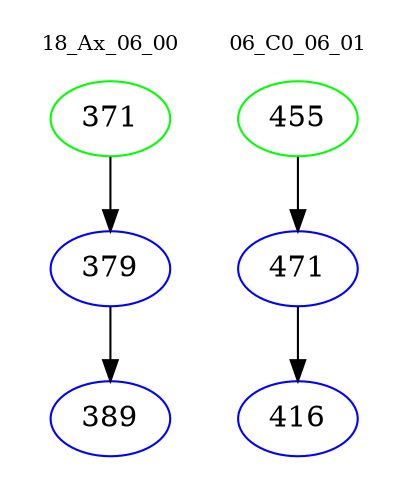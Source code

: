 digraph{
subgraph cluster_0 {
color = white
label = "18_Ax_06_00";
fontsize=10;
T0_371 [label="371", color="green"]
T0_371 -> T0_379 [color="black"]
T0_379 [label="379", color="blue"]
T0_379 -> T0_389 [color="black"]
T0_389 [label="389", color="blue"]
}
subgraph cluster_1 {
color = white
label = "06_C0_06_01";
fontsize=10;
T1_455 [label="455", color="green"]
T1_455 -> T1_471 [color="black"]
T1_471 [label="471", color="blue"]
T1_471 -> T1_416 [color="black"]
T1_416 [label="416", color="blue"]
}
}
